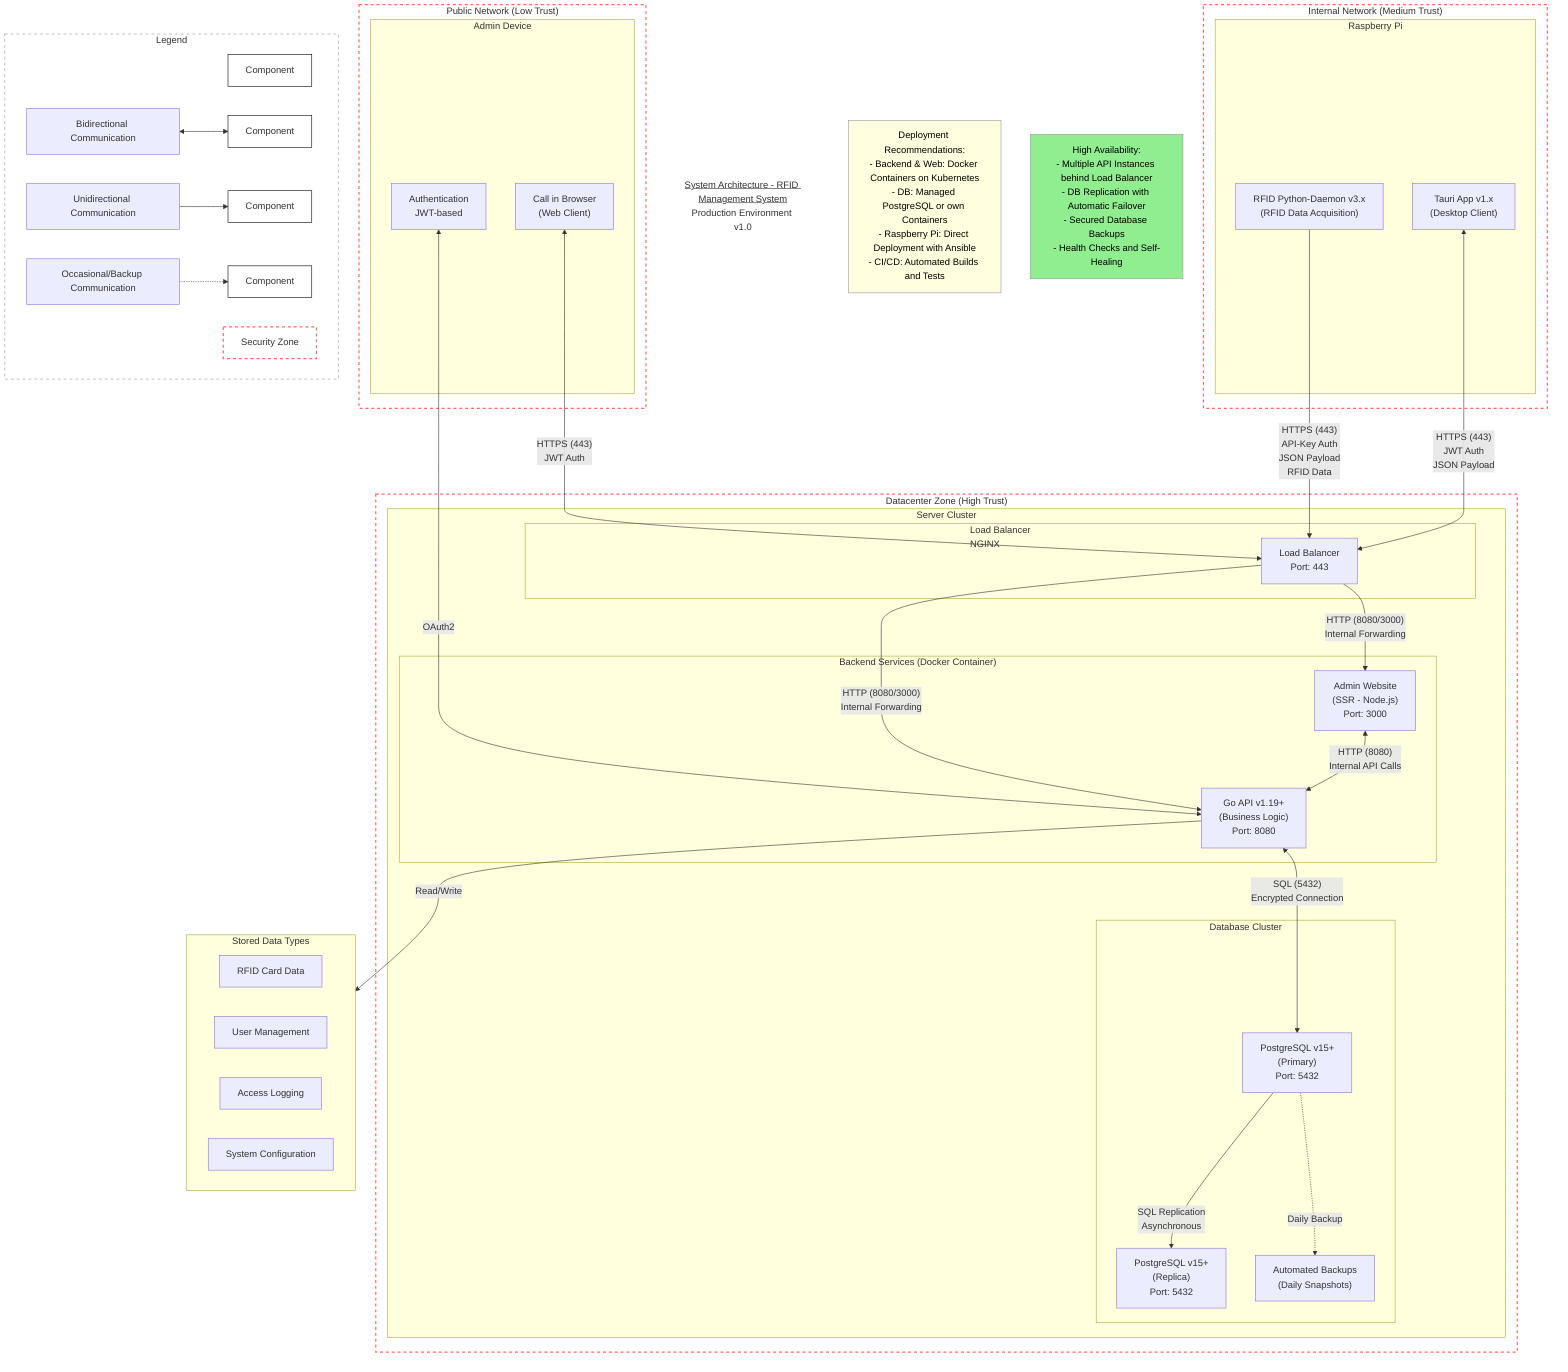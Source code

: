 flowchart TD
%% Diagram Title and Version
    title[<u>System Architecture - RFID Management System</u><br>Production Environment v1.0]
    style title fill:none,stroke:none

%% Define Security Zones
    subgraph PublicNetwork["Public Network (Low Trust)"]
        AdminDevice
    end

    subgraph InternalNetwork["Internal Network (Medium Trust)"]
        RaspberryPi
    end

    subgraph DatacenterZone["Datacenter Zone (High Trust)"]
        ServerCluster
    end

%% Main Components as Subgraphs
    subgraph AdminDevice["Admin Device"]
        Browser["Call in Browser\n(Web Client)"]
        Authentication["Authentication\nJWT-based"]
    end

    subgraph RaspberryPi["Raspberry Pi"]
        RFID["RFID Python-Daemon v3.x\n(RFID Data Acquisition)"]
        Tauri["Tauri App v1.x\n(Desktop Client)"]
    end

    subgraph ServerCluster["Server Cluster"]
        subgraph LoadBalancer["Load Balancer\nNGINX"]
            LB["Load Balancer\nPort: 443"]
        end

        subgraph Backend["Backend Services (Docker Container)"]
            API["Go API v1.19+\n(Business Logic)\nPort: 8080"]
            Website["Admin Website\n(SSR - Node.js)\nPort: 3000"]
        end

        subgraph Database["Database Cluster"]
            DBPrimary["PostgreSQL v15+\n(Primary)\nPort: 5432"]
            DBReplica["PostgreSQL v15+\n(Replica)\nPort: 5432"]
            BackupService["Automated Backups\n(Daily Snapshots)"]
        end
    end

%% Connections between Components with Protocol and Authentication Information
    Browser <-->|"HTTPS (443)\nJWT Auth"| LB
    Authentication <-->|"OAuth2"| API

    RFID -->|"HTTPS (443)\nAPI-Key Auth\nJSON Payload\nRFID Data"| LB

    Tauri <-->|"HTTPS (443)\nJWT Auth\nJSON Payload"| LB

    LB -->|"HTTP (8080/3000)\nInternal Forwarding"| API
    LB -->|"HTTP (8080/3000)\nInternal Forwarding"| Website

    API <-->|"SQL (5432)\nEncrypted Connection"| DBPrimary
    Website <-->|"HTTP (8080)\nInternal API Calls"| API

    DBPrimary -->|"SQL Replication\nAsynchronous"| DBReplica
    DBPrimary -.->|"Daily Backup"| BackupService

%% Data Storage Details
    subgraph DataTypes["Stored Data Types"]
        RFID_Data["RFID Card Data"]
        User_Data["User Management"]
        Access_Logs["Access Logging"]
        System_Config["System Configuration"]
    end

    API -->|"Read/Write"| DataTypes

%% Deployment Information
    deployment["Deployment Recommendations:<br>- Backend & Web: Docker Containers on Kubernetes<br>- DB: Managed PostgreSQL or own Containers<br>- Raspberry Pi: Direct Deployment with Ansible<br>- CI/CD: Automated Builds and Tests"]
    style deployment fill:lightyellow,stroke:#999,stroke-width:1px,color:black

%% Fault Tolerance Information
    ha["High Availability:<br>- Multiple API Instances behind Load Balancer<br>- DB Replication with Automatic Failover<br>- Secured Database Backups<br>- Health Checks and Self-Healing"]
    style ha fill:lightgreen,stroke:#999,stroke-width:1px,color:black

%% Legend
    subgraph Legende["Legend"]
        direction LR
        Component["Component"]
        Comm1["Bidirectional Communication"] <--> Comm2["Component"]
        Comm3["Unidirectional Communication"] --> Comm4["Component"]
        Comm5["Occasional/Backup Communication"] -.-> Comm6["Component"]
        Security["Security Zone"]
    end
    style Legende fill:white,stroke:#999,stroke-dasharray: 5 5
    style Component fill:white,stroke:#000
    style Comm2 fill:white,stroke:#000
    style Comm4 fill:white,stroke:#000
    style Comm6 fill:white,stroke:#000
    style Security fill:none,stroke:#f66,stroke-width:2px,stroke-dasharray: 5 5

    classDef securityBoundary fill:none,stroke:#f66,stroke-width:2px,stroke-dasharray: 5 5
    class PublicNetwork,InternalNetwork,DatacenterZone securityBoundary